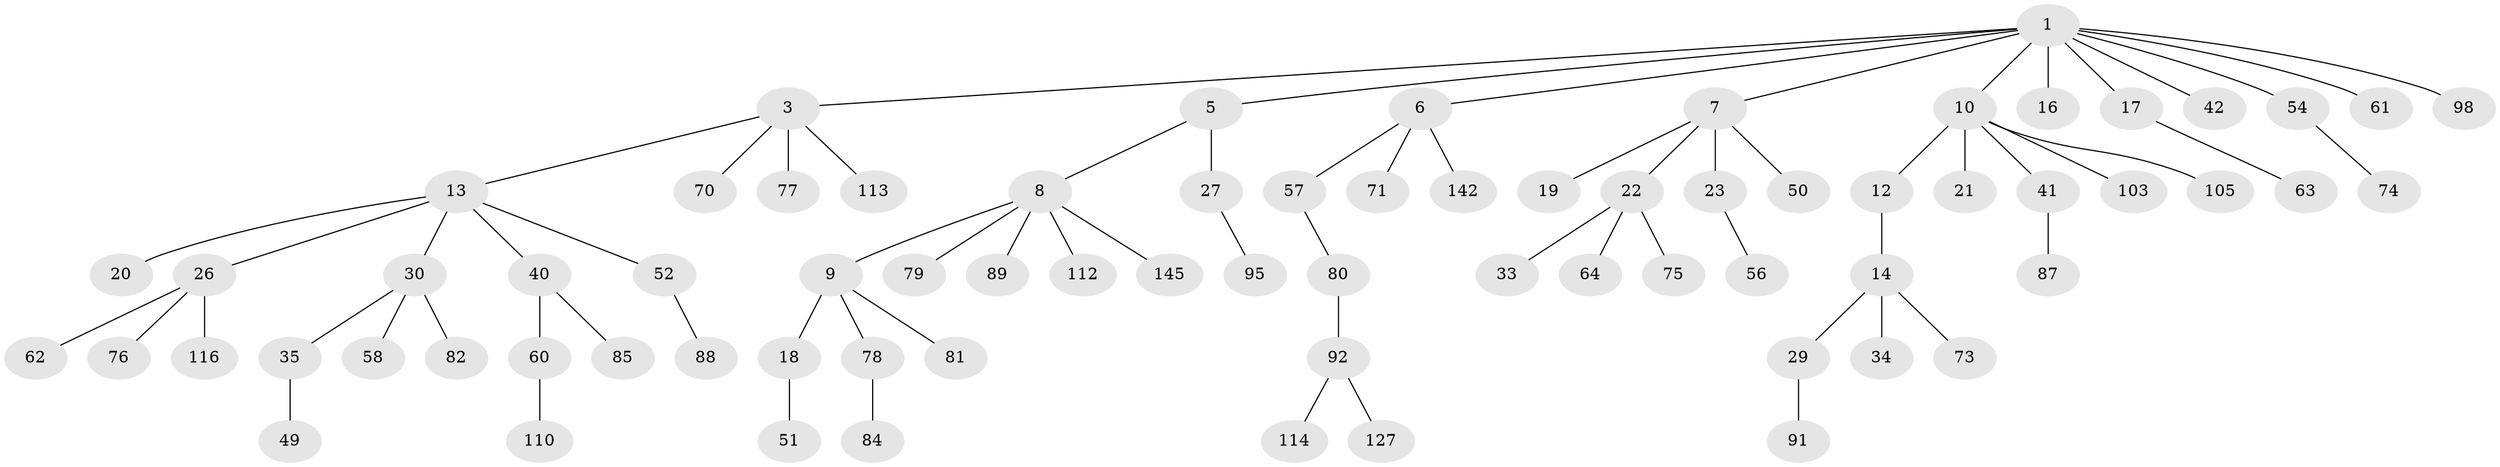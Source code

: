 // original degree distribution, {8: 0.00684931506849315, 5: 0.02054794520547945, 4: 0.0821917808219178, 3: 0.15753424657534246, 6: 0.0136986301369863, 2: 0.22602739726027396, 1: 0.4931506849315068}
// Generated by graph-tools (version 1.1) at 2025/19/03/04/25 18:19:14]
// undirected, 73 vertices, 72 edges
graph export_dot {
graph [start="1"]
  node [color=gray90,style=filled];
  1 [super="+2"];
  3 [super="+4"];
  5 [super="+39"];
  6 [super="+45"];
  7;
  8 [super="+55+36"];
  9 [super="+11+65"];
  10;
  12;
  13 [super="+15+25"];
  14 [super="+28"];
  16 [super="+117+83"];
  17 [super="+24"];
  18 [super="+122+37"];
  19 [super="+135"];
  20;
  21 [super="+119"];
  22 [super="+86+146"];
  23 [super="+120"];
  26 [super="+46+66"];
  27 [super="+69"];
  29 [super="+31"];
  30 [super="+124+32"];
  33;
  34;
  35 [super="+101"];
  40 [super="+72"];
  41;
  42;
  49 [super="+94+143"];
  50 [super="+107+115+99"];
  51 [super="+123"];
  52 [super="+104"];
  54;
  56;
  57 [super="+134"];
  58;
  60;
  61;
  62;
  63;
  64;
  70;
  71 [super="+100"];
  73;
  74;
  75;
  76;
  77;
  78;
  79;
  80;
  81 [super="+109"];
  82;
  84 [super="+129"];
  85 [super="+97+93"];
  87;
  88;
  89;
  91;
  92;
  95;
  98;
  103;
  105;
  110;
  112;
  113 [super="+139"];
  114;
  116;
  127;
  142;
  145;
  1 -- 3;
  1 -- 7;
  1 -- 16;
  1 -- 17;
  1 -- 42;
  1 -- 54;
  1 -- 98;
  1 -- 5;
  1 -- 6;
  1 -- 10;
  1 -- 61;
  3 -- 70;
  3 -- 113;
  3 -- 13;
  3 -- 77;
  5 -- 8;
  5 -- 27;
  6 -- 57;
  6 -- 142;
  6 -- 71;
  7 -- 19;
  7 -- 22;
  7 -- 23;
  7 -- 50;
  8 -- 9;
  8 -- 89;
  8 -- 145;
  8 -- 112;
  8 -- 79;
  9 -- 18;
  9 -- 78;
  9 -- 81;
  10 -- 12;
  10 -- 21;
  10 -- 41;
  10 -- 103;
  10 -- 105;
  12 -- 14;
  13 -- 20;
  13 -- 30;
  13 -- 52;
  13 -- 40;
  13 -- 26;
  14 -- 73;
  14 -- 34;
  14 -- 29;
  17 -- 63;
  18 -- 51;
  22 -- 33;
  22 -- 64;
  22 -- 75;
  23 -- 56;
  26 -- 116;
  26 -- 62;
  26 -- 76;
  27 -- 95;
  29 -- 91;
  30 -- 82;
  30 -- 58;
  30 -- 35;
  35 -- 49;
  40 -- 60;
  40 -- 85;
  41 -- 87;
  52 -- 88;
  54 -- 74;
  57 -- 80;
  60 -- 110;
  78 -- 84;
  80 -- 92;
  92 -- 114;
  92 -- 127;
}
